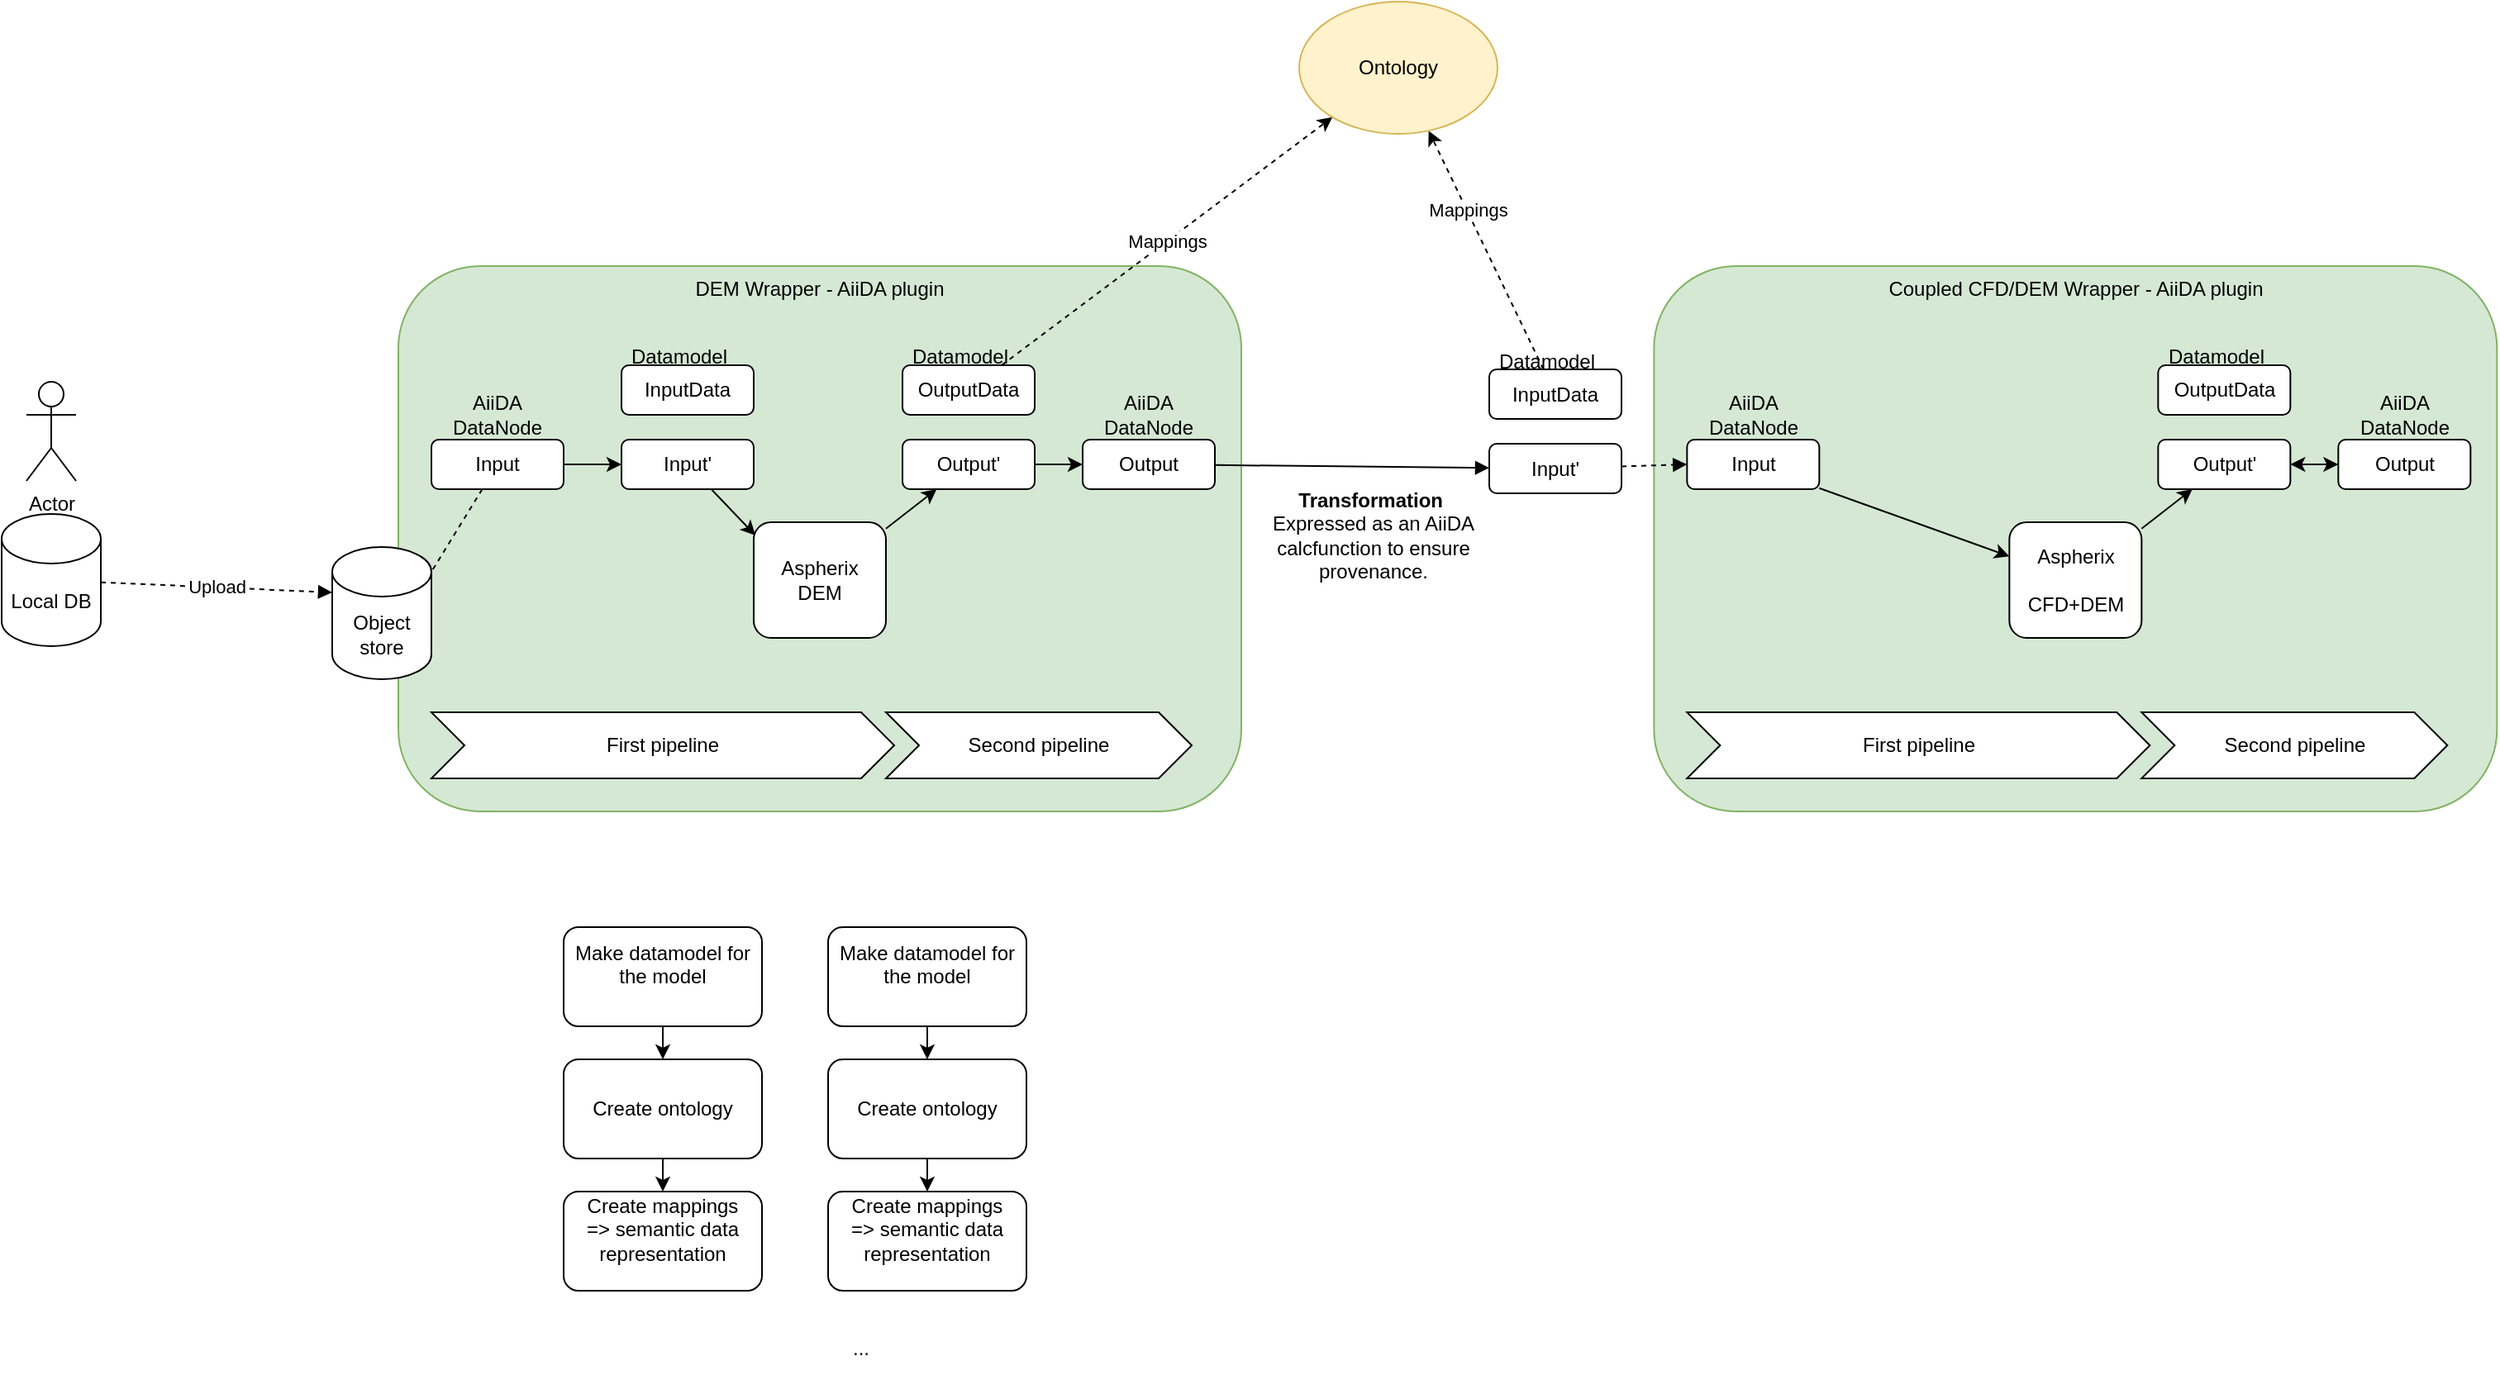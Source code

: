 <mxfile version="17.5.0" type="github">
  <diagram id="3JAUHohou9c2lIXwb6Gm" name="Page-1">
    <mxGraphModel dx="1609" dy="519" grid="1" gridSize="10" guides="1" tooltips="1" connect="1" arrows="1" fold="1" page="1" pageScale="1" pageWidth="827" pageHeight="1169" math="0" shadow="0">
      <root>
        <mxCell id="0" />
        <mxCell id="1" parent="0" />
        <mxCell id="UBEClrOXtqQS85tNALs3-4" value="DEM Wrapper - AiiDA plugin" style="rounded=1;whiteSpace=wrap;html=1;verticalAlign=top;fillColor=#d5e8d4;strokeColor=#82b366;" parent="1" vertex="1">
          <mxGeometry x="110" y="320" width="510" height="330" as="geometry" />
        </mxCell>
        <mxCell id="UBEClrOXtqQS85tNALs3-7" style="rounded=0;orthogonalLoop=1;jettySize=auto;html=1;entryX=0.013;entryY=0.114;entryDx=0;entryDy=0;entryPerimeter=0;" parent="1" source="UBEClrOXtqQS85tNALs3-5" target="UBEClrOXtqQS85tNALs3-6" edge="1">
          <mxGeometry relative="1" as="geometry" />
        </mxCell>
        <mxCell id="UBEClrOXtqQS85tNALs3-5" value="Input&#39;" style="rounded=1;whiteSpace=wrap;html=1;" parent="1" vertex="1">
          <mxGeometry x="245" y="425" width="80" height="30" as="geometry" />
        </mxCell>
        <mxCell id="UBEClrOXtqQS85tNALs3-11" style="edgeStyle=none;rounded=0;orthogonalLoop=1;jettySize=auto;html=1;" parent="1" source="UBEClrOXtqQS85tNALs3-6" target="UBEClrOXtqQS85tNALs3-9" edge="1">
          <mxGeometry relative="1" as="geometry" />
        </mxCell>
        <mxCell id="UBEClrOXtqQS85tNALs3-6" value="Aspherix&lt;br&gt;DEM" style="rounded=1;whiteSpace=wrap;html=1;" parent="1" vertex="1">
          <mxGeometry x="325" y="475" width="80" height="70" as="geometry" />
        </mxCell>
        <mxCell id="UBEClrOXtqQS85tNALs3-8" value="Datamodel" style="text;html=1;strokeColor=none;fillColor=none;align=center;verticalAlign=middle;whiteSpace=wrap;rounded=0;" parent="1" vertex="1">
          <mxGeometry x="250" y="360" width="60" height="30" as="geometry" />
        </mxCell>
        <mxCell id="UBEClrOXtqQS85tNALs3-16" style="edgeStyle=none;rounded=0;orthogonalLoop=1;jettySize=auto;html=1;entryX=0;entryY=0.5;entryDx=0;entryDy=0;startArrow=none;startFill=0;" parent="1" source="UBEClrOXtqQS85tNALs3-9" target="UBEClrOXtqQS85tNALs3-15" edge="1">
          <mxGeometry relative="1" as="geometry" />
        </mxCell>
        <mxCell id="UBEClrOXtqQS85tNALs3-9" value="Output&#39;" style="rounded=1;whiteSpace=wrap;html=1;" parent="1" vertex="1">
          <mxGeometry x="415" y="425" width="80" height="30" as="geometry" />
        </mxCell>
        <mxCell id="UBEClrOXtqQS85tNALs3-10" value="Datamodel" style="text;html=1;strokeColor=none;fillColor=none;align=center;verticalAlign=middle;whiteSpace=wrap;rounded=0;" parent="1" vertex="1">
          <mxGeometry x="420" y="360" width="60" height="30" as="geometry" />
        </mxCell>
        <mxCell id="UBEClrOXtqQS85tNALs3-12" value="InputData" style="rounded=1;whiteSpace=wrap;html=1;" parent="1" vertex="1">
          <mxGeometry x="245" y="380" width="80" height="30" as="geometry" />
        </mxCell>
        <mxCell id="qvWup1unoxQv84iyTY0M-2" value="Mappings" style="rounded=0;orthogonalLoop=1;jettySize=auto;html=1;dashed=1;" edge="1" parent="1" source="UBEClrOXtqQS85tNALs3-13" target="qvWup1unoxQv84iyTY0M-1">
          <mxGeometry relative="1" as="geometry" />
        </mxCell>
        <mxCell id="UBEClrOXtqQS85tNALs3-13" value="OutputData" style="rounded=1;whiteSpace=wrap;html=1;" parent="1" vertex="1">
          <mxGeometry x="415" y="380" width="80" height="30" as="geometry" />
        </mxCell>
        <mxCell id="N-FvrxHPBgMHmvB42TJ--35" style="edgeStyle=none;rounded=0;orthogonalLoop=1;jettySize=auto;html=1;startArrow=none;startFill=0;endArrow=block;endFill=1;" parent="1" source="UBEClrOXtqQS85tNALs3-15" target="N-FvrxHPBgMHmvB42TJ--32" edge="1">
          <mxGeometry relative="1" as="geometry">
            <mxPoint x="630" y="441.557" as="targetPoint" />
          </mxGeometry>
        </mxCell>
        <mxCell id="UBEClrOXtqQS85tNALs3-15" value="Output" style="rounded=1;whiteSpace=wrap;html=1;" parent="1" vertex="1">
          <mxGeometry x="524" y="425" width="80" height="30" as="geometry" />
        </mxCell>
        <mxCell id="UBEClrOXtqQS85tNALs3-17" value="AiiDA DataNode" style="text;html=1;strokeColor=none;fillColor=none;align=center;verticalAlign=middle;whiteSpace=wrap;rounded=0;" parent="1" vertex="1">
          <mxGeometry x="534" y="395" width="60" height="30" as="geometry" />
        </mxCell>
        <mxCell id="UBEClrOXtqQS85tNALs3-19" style="edgeStyle=none;rounded=0;orthogonalLoop=1;jettySize=auto;html=1;entryX=0;entryY=0.5;entryDx=0;entryDy=0;" parent="1" source="UBEClrOXtqQS85tNALs3-18" target="UBEClrOXtqQS85tNALs3-5" edge="1">
          <mxGeometry relative="1" as="geometry" />
        </mxCell>
        <mxCell id="N-FvrxHPBgMHmvB42TJ--2" style="rounded=0;orthogonalLoop=1;jettySize=auto;html=1;entryX=1;entryY=0;entryDx=0;entryDy=15;entryPerimeter=0;endArrow=none;endFill=0;dashed=1;" parent="1" source="UBEClrOXtqQS85tNALs3-18" target="N-FvrxHPBgMHmvB42TJ--1" edge="1">
          <mxGeometry relative="1" as="geometry" />
        </mxCell>
        <mxCell id="UBEClrOXtqQS85tNALs3-18" value="Input" style="rounded=1;whiteSpace=wrap;html=1;" parent="1" vertex="1">
          <mxGeometry x="130" y="425" width="80" height="30" as="geometry" />
        </mxCell>
        <mxCell id="UBEClrOXtqQS85tNALs3-20" value="AiiDA DataNode" style="text;html=1;strokeColor=none;fillColor=none;align=center;verticalAlign=middle;whiteSpace=wrap;rounded=0;" parent="1" vertex="1">
          <mxGeometry x="140" y="395" width="60" height="30" as="geometry" />
        </mxCell>
        <mxCell id="UBEClrOXtqQS85tNALs3-29" style="edgeStyle=none;rounded=0;orthogonalLoop=1;jettySize=auto;html=1;entryX=0.5;entryY=0;entryDx=0;entryDy=0;" parent="1" source="UBEClrOXtqQS85tNALs3-23" target="UBEClrOXtqQS85tNALs3-24" edge="1">
          <mxGeometry relative="1" as="geometry" />
        </mxCell>
        <mxCell id="UBEClrOXtqQS85tNALs3-23" value="Make datamodel for the model&lt;span style=&quot;color: rgba(0 , 0 , 0 , 0) ; font-family: monospace ; font-size: 0px&quot;&gt;%3CmxGraphModel%3E%3Croot%3E%3CmxCell%20id%3D%220%22%2F%3E%3CmxCell%20id%3D%221%22%20parent%3D%220%22%2F%3E%3CmxCell%20id%3D%222%22%20style%3D%22edgeStyle%3Dnone%3Brounded%3D0%3BorthogonalLoop%3D1%3BjettySize%3Dauto%3Bhtml%3D1%3BentryX%3D0.5%3BentryY%3D1%3BentryDx%3D0%3BentryDy%3D0%3B%22%20edge%3D%221%22%20parent%3D%221%22%3E%3CmxGeometry%20relative%3D%221%22%20as%3D%22geometry%22%3E%3CmxPoint%20x%3D%22455%22%20y%3D%22460%22%20as%3D%22sourcePoint%22%2F%3E%3CmxPoint%20x%3D%22455%22%20y%3D%22445%22%20as%3D%22targetPoint%22%2F%3E%3C%2FmxGeometry%3E%3C%2FmxCell%3E%3C%2Froot%3E%3C%2FmxGraphModel%3E&lt;/span&gt;&lt;br&gt;&lt;span style=&quot;color: rgba(0 , 0 , 0 , 0) ; font-family: monospace ; font-size: 0px&quot;&gt;%3CmxGraphModel%3E%3Croot%3E%3CmxCell%20id%3D%220%22%2F%3E%3CmxCell%20id%3D%221%22%20parent%3D%220%22%2F%3E%3CmxCell%20id%3D%222%22%20style%3D%22edgeStyle%3Dnone%3Brounded%3D0%3BorthogonalLoop%3D1%3BjettySize%3Dauto%3Bhtml%3D1%3BentryX%3D0.5%3BentryY%3D1%3BentryDx%3D0%3BentryDy%3D0%3B%22%20edge%3D%221%22%20parent%3D%221%22%3E%3CmxGeometry%20relative%3D%221%22%20as%3D%22geometry%22%3E%3CmxPoint%20x%3D%22455%22%20y%3D%22460%22%20as%3D%22sourcePoint%22%2F%3E%3CmxPoint%20x%3D%22455%22%20y%3D%22445%22%20as%3D%22targetPoint%22%2F%3E%3C%2FmxGeometry%3E%3C%2FmxCell%3E%3C%2Froot%3E%3C%2FmxGraphModel%3E&lt;/span&gt;" style="rounded=1;whiteSpace=wrap;html=1;" parent="1" vertex="1">
          <mxGeometry x="210" y="720" width="120" height="60" as="geometry" />
        </mxCell>
        <mxCell id="UBEClrOXtqQS85tNALs3-30" style="edgeStyle=none;rounded=0;orthogonalLoop=1;jettySize=auto;html=1;entryX=0.5;entryY=0;entryDx=0;entryDy=0;" parent="1" source="UBEClrOXtqQS85tNALs3-24" target="UBEClrOXtqQS85tNALs3-25" edge="1">
          <mxGeometry relative="1" as="geometry" />
        </mxCell>
        <mxCell id="UBEClrOXtqQS85tNALs3-24" value="Create ontology&lt;span style=&quot;color: rgba(0 , 0 , 0 , 0) ; font-family: monospace ; font-size: 0px&quot;&gt;%3CmxGraphModel%3E%3Croot%3E%3CmxCell%20id%3D%220%22%2F%3E%3CmxCell%20id%3D%221%22%20parent%3D%220%22%2F%3E%3CmxCell%20id%3D%222%22%20style%3D%22edgeStyle%3Dnone%3Brounded%3D0%3BorthogonalLoop%3D1%3BjettySize%3Dauto%3Bhtml%3D1%3BentryX%3D0.5%3BentryY%3D1%3BentryDx%3D0%3BentryDy%3D0%3B%22%20edge%3D%221%22%20parent%3D%221%22%3E%3CmxGeometry%20relative%3D%221%22%20as%3D%22geometry%22%3E%3CmxPoint%20x%3D%22455%22%20y%3D%22460%22%20as%3D%22sourcePoint%22%2F%3E%3CmxPoint%20x%3D%22455%22%20y%3D%22445%22%20as%3D%22targetPoint%22%2F%3E%3C%2FmxGeometry%3E%3C%2FmxCell%3E%3C%2Froot%3E%3C%2FmxGraphModel%3E&lt;/span&gt;" style="rounded=1;whiteSpace=wrap;html=1;" parent="1" vertex="1">
          <mxGeometry x="210" y="800" width="120" height="60" as="geometry" />
        </mxCell>
        <mxCell id="UBEClrOXtqQS85tNALs3-25" value="Create mappings&lt;br&gt;=&amp;gt; semantic data representation&lt;br&gt;&lt;span style=&quot;color: rgba(0 , 0 , 0 , 0) ; font-family: monospace ; font-size: 0px&quot;&gt;=&amp;gt;%3CmxGraphModel%3E%3Croot%3E%3CmxCell%20id%3D%220%22%2F%3E%3CmxCell%20id%3D%221%22%20parent%3D%220%22%2F%3E%3CmxCell%20id%3D%222%22%20style%3D%22edgeStyle%3Dnone%3Brounded%3D0%3BorthogonalLoop%3D1%3BjettySize%3Dauto%3Bhtml%3D1%3BentryX%3D0.5%3BentryY%3D1%3BentryDx%3D0%3BentryDy%3D0%3B%22%20edge%3D%221%22%20parent%3D%221%22%3E%3CmxGeometry%20relative%3D%221%22%20as%3D%22geometry%22%3E%3CmxPoint%20x%3D%22455%22%20y%3D%22460%22%20as%3D%22sourcePoint%22%2F%3E%3CmxPoint%20x%3D%22455%22%20y%3D%22445%22%20as%3D%22targetPoint%22%2F%3E%3C%2FmxGeometry%3E%3C%2FmxCell%3E%3C%2Froot%3E%3C%2FmxGraphModel%3E&lt;/span&gt;" style="rounded=1;whiteSpace=wrap;html=1;" parent="1" vertex="1">
          <mxGeometry x="210" y="880" width="120" height="60" as="geometry" />
        </mxCell>
        <mxCell id="UBEClrOXtqQS85tNALs3-31" style="edgeStyle=none;rounded=0;orthogonalLoop=1;jettySize=auto;html=1;" parent="1" source="UBEClrOXtqQS85tNALs3-26" target="UBEClrOXtqQS85tNALs3-27" edge="1">
          <mxGeometry relative="1" as="geometry" />
        </mxCell>
        <mxCell id="UBEClrOXtqQS85tNALs3-26" value="Make datamodel for the model&lt;span style=&quot;color: rgba(0 , 0 , 0 , 0) ; font-family: monospace ; font-size: 0px&quot;&gt;%3CmxGraphModel%3E%3Croot%3E%3CmxCell%20id%3D%220%22%2F%3E%3CmxCell%20id%3D%221%22%20parent%3D%220%22%2F%3E%3CmxCell%20id%3D%222%22%20style%3D%22edgeStyle%3Dnone%3Brounded%3D0%3BorthogonalLoop%3D1%3BjettySize%3Dauto%3Bhtml%3D1%3BentryX%3D0.5%3BentryY%3D1%3BentryDx%3D0%3BentryDy%3D0%3B%22%20edge%3D%221%22%20parent%3D%221%22%3E%3CmxGeometry%20relative%3D%221%22%20as%3D%22geometry%22%3E%3CmxPoint%20x%3D%22455%22%20y%3D%22460%22%20as%3D%22sourcePoint%22%2F%3E%3CmxPoint%20x%3D%22455%22%20y%3D%22445%22%20as%3D%22targetPoint%22%2F%3E%3C%2FmxGeometry%3E%3C%2FmxCell%3E%3C%2Froot%3E%3C%2FmxGraphModel%3E&lt;/span&gt;&lt;br&gt;&lt;span style=&quot;color: rgba(0 , 0 , 0 , 0) ; font-family: monospace ; font-size: 0px&quot;&gt;%3CmxGraphModel%3E%3Croot%3E%3CmxCell%20id%3D%220%22%2F%3E%3CmxCell%20id%3D%221%22%20parent%3D%220%22%2F%3E%3CmxCell%20id%3D%222%22%20style%3D%22edgeStyle%3Dnone%3Brounded%3D0%3BorthogonalLoop%3D1%3BjettySize%3Dauto%3Bhtml%3D1%3BentryX%3D0.5%3BentryY%3D1%3BentryDx%3D0%3BentryDy%3D0%3B%22%20edge%3D%221%22%20parent%3D%221%22%3E%3CmxGeometry%20relative%3D%221%22%20as%3D%22geometry%22%3E%3CmxPoint%20x%3D%22455%22%20y%3D%22460%22%20as%3D%22sourcePoint%22%2F%3E%3CmxPoint%20x%3D%22455%22%20y%3D%22445%22%20as%3D%22targetPoint%22%2F%3E%3C%2FmxGeometry%3E%3C%2FmxCell%3E%3C%2Froot%3E%3C%2FmxGraphModel%3E&lt;/span&gt;" style="rounded=1;whiteSpace=wrap;html=1;" parent="1" vertex="1">
          <mxGeometry x="370" y="720" width="120" height="60" as="geometry" />
        </mxCell>
        <mxCell id="UBEClrOXtqQS85tNALs3-32" style="edgeStyle=none;rounded=0;orthogonalLoop=1;jettySize=auto;html=1;" parent="1" source="UBEClrOXtqQS85tNALs3-27" target="UBEClrOXtqQS85tNALs3-28" edge="1">
          <mxGeometry relative="1" as="geometry" />
        </mxCell>
        <mxCell id="UBEClrOXtqQS85tNALs3-27" value="Create ontology&lt;span style=&quot;color: rgba(0 , 0 , 0 , 0) ; font-family: monospace ; font-size: 0px&quot;&gt;%3CmxGraphModel%3E%3Croot%3E%3CmxCell%20id%3D%220%22%2F%3E%3CmxCell%20id%3D%221%22%20parent%3D%220%22%2F%3E%3CmxCell%20id%3D%222%22%20style%3D%22edgeStyle%3Dnone%3Brounded%3D0%3BorthogonalLoop%3D1%3BjettySize%3Dauto%3Bhtml%3D1%3BentryX%3D0.5%3BentryY%3D1%3BentryDx%3D0%3BentryDy%3D0%3B%22%20edge%3D%221%22%20parent%3D%221%22%3E%3CmxGeometry%20relative%3D%221%22%20as%3D%22geometry%22%3E%3CmxPoint%20x%3D%22455%22%20y%3D%22460%22%20as%3D%22sourcePoint%22%2F%3E%3CmxPoint%20x%3D%22455%22%20y%3D%22445%22%20as%3D%22targetPoint%22%2F%3E%3C%2FmxGeometry%3E%3C%2FmxCell%3E%3C%2Froot%3E%3C%2FmxGraphModel%3E&lt;/span&gt;" style="rounded=1;whiteSpace=wrap;html=1;" parent="1" vertex="1">
          <mxGeometry x="370" y="800" width="120" height="60" as="geometry" />
        </mxCell>
        <mxCell id="UBEClrOXtqQS85tNALs3-28" value="Create mappings&lt;br&gt;=&amp;gt; semantic data representation&lt;br&gt;&lt;span style=&quot;color: rgba(0 , 0 , 0 , 0) ; font-family: monospace ; font-size: 0px&quot;&gt;=&amp;gt;%3CmxGraphModel%3E%3Croot%3E%3CmxCell%20id%3D%220%22%2F%3E%3CmxCell%20id%3D%221%22%20parent%3D%220%22%2F%3E%3CmxCell%20id%3D%222%22%20style%3D%22edgeStyle%3Dnone%3Brounded%3D0%3BorthogonalLoop%3D1%3BjettySize%3Dauto%3Bhtml%3D1%3BentryX%3D0.5%3BentryY%3D1%3BentryDx%3D0%3BentryDy%3D0%3B%22%20edge%3D%221%22%20parent%3D%221%22%3E%3CmxGeometry%20relative%3D%221%22%20as%3D%22geometry%22%3E%3CmxPoint%20x%3D%22455%22%20y%3D%22460%22%20as%3D%22sourcePoint%22%2F%3E%3CmxPoint%20x%3D%22455%22%20y%3D%22445%22%20as%3D%22targetPoint%22%2F%3E%3C%2FmxGeometry%3E%3C%2FmxCell%3E%3C%2Froot%3E%3C%2FmxGraphModel%3E&lt;/span&gt;" style="rounded=1;whiteSpace=wrap;html=1;" parent="1" vertex="1">
          <mxGeometry x="370" y="880" width="120" height="60" as="geometry" />
        </mxCell>
        <mxCell id="UBEClrOXtqQS85tNALs3-33" value="..." style="text;html=1;strokeColor=none;fillColor=none;align=center;verticalAlign=middle;whiteSpace=wrap;rounded=0;" parent="1" vertex="1">
          <mxGeometry x="360" y="960" width="60" height="30" as="geometry" />
        </mxCell>
        <mxCell id="UBEClrOXtqQS85tNALs3-35" value="First pipeline" style="shape=step;perimeter=stepPerimeter;whiteSpace=wrap;html=1;fixedSize=1;" parent="1" vertex="1">
          <mxGeometry x="130" y="590" width="280" height="40" as="geometry" />
        </mxCell>
        <mxCell id="UBEClrOXtqQS85tNALs3-36" value="Second pipeline" style="shape=step;perimeter=stepPerimeter;whiteSpace=wrap;html=1;fixedSize=1;" parent="1" vertex="1">
          <mxGeometry x="405" y="590" width="185" height="40" as="geometry" />
        </mxCell>
        <mxCell id="N-FvrxHPBgMHmvB42TJ--1" value="Object store" style="shape=cylinder3;whiteSpace=wrap;html=1;boundedLbl=1;backgroundOutline=1;size=15;" parent="1" vertex="1">
          <mxGeometry x="70" y="490" width="60" height="80" as="geometry" />
        </mxCell>
        <mxCell id="N-FvrxHPBgMHmvB42TJ--6" value="Upload" style="edgeStyle=none;rounded=0;orthogonalLoop=1;jettySize=auto;html=1;entryX=0;entryY=0;entryDx=0;entryDy=27.5;entryPerimeter=0;dashed=1;endArrow=block;endFill=1;" parent="1" source="N-FvrxHPBgMHmvB42TJ--4" target="N-FvrxHPBgMHmvB42TJ--1" edge="1">
          <mxGeometry relative="1" as="geometry" />
        </mxCell>
        <mxCell id="N-FvrxHPBgMHmvB42TJ--4" value="Local DB" style="shape=cylinder3;whiteSpace=wrap;html=1;boundedLbl=1;backgroundOutline=1;size=15;" parent="1" vertex="1">
          <mxGeometry x="-130" y="470" width="60" height="80" as="geometry" />
        </mxCell>
        <mxCell id="N-FvrxHPBgMHmvB42TJ--5" value="Actor" style="shape=umlActor;verticalLabelPosition=bottom;verticalAlign=top;html=1;outlineConnect=0;" parent="1" vertex="1">
          <mxGeometry x="-115" y="390" width="30" height="60" as="geometry" />
        </mxCell>
        <mxCell id="N-FvrxHPBgMHmvB42TJ--7" value="Coupled CFD/DEM Wrapper - AiiDA plugin" style="rounded=1;whiteSpace=wrap;html=1;verticalAlign=top;fillColor=#d5e8d4;strokeColor=#82b366;" parent="1" vertex="1">
          <mxGeometry x="869.67" y="320" width="510" height="330" as="geometry" />
        </mxCell>
        <mxCell id="N-FvrxHPBgMHmvB42TJ--11" style="edgeStyle=none;rounded=0;orthogonalLoop=1;jettySize=auto;html=1;" parent="1" source="N-FvrxHPBgMHmvB42TJ--12" target="N-FvrxHPBgMHmvB42TJ--15" edge="1">
          <mxGeometry relative="1" as="geometry" />
        </mxCell>
        <mxCell id="N-FvrxHPBgMHmvB42TJ--12" value="Aspherix&lt;br&gt;&lt;br&gt;CFD+DEM" style="rounded=1;whiteSpace=wrap;html=1;" parent="1" vertex="1">
          <mxGeometry x="1084.67" y="475" width="80" height="70" as="geometry" />
        </mxCell>
        <mxCell id="N-FvrxHPBgMHmvB42TJ--14" style="edgeStyle=none;rounded=0;orthogonalLoop=1;jettySize=auto;html=1;entryX=0;entryY=0.5;entryDx=0;entryDy=0;startArrow=classic;startFill=1;" parent="1" source="N-FvrxHPBgMHmvB42TJ--15" target="N-FvrxHPBgMHmvB42TJ--19" edge="1">
          <mxGeometry relative="1" as="geometry" />
        </mxCell>
        <mxCell id="N-FvrxHPBgMHmvB42TJ--15" value="Output&#39;" style="rounded=1;whiteSpace=wrap;html=1;" parent="1" vertex="1">
          <mxGeometry x="1174.67" y="425" width="80" height="30" as="geometry" />
        </mxCell>
        <mxCell id="N-FvrxHPBgMHmvB42TJ--16" value="Datamodel" style="text;html=1;strokeColor=none;fillColor=none;align=center;verticalAlign=middle;whiteSpace=wrap;rounded=0;" parent="1" vertex="1">
          <mxGeometry x="1179.67" y="360" width="60" height="30" as="geometry" />
        </mxCell>
        <mxCell id="N-FvrxHPBgMHmvB42TJ--18" value="OutputData" style="rounded=1;whiteSpace=wrap;html=1;" parent="1" vertex="1">
          <mxGeometry x="1174.67" y="380" width="80" height="30" as="geometry" />
        </mxCell>
        <mxCell id="N-FvrxHPBgMHmvB42TJ--19" value="Output" style="rounded=1;whiteSpace=wrap;html=1;" parent="1" vertex="1">
          <mxGeometry x="1283.67" y="425" width="80" height="30" as="geometry" />
        </mxCell>
        <mxCell id="N-FvrxHPBgMHmvB42TJ--20" value="AiiDA DataNode" style="text;html=1;strokeColor=none;fillColor=none;align=center;verticalAlign=middle;whiteSpace=wrap;rounded=0;" parent="1" vertex="1">
          <mxGeometry x="1293.67" y="395" width="60" height="30" as="geometry" />
        </mxCell>
        <mxCell id="N-FvrxHPBgMHmvB42TJ--21" style="edgeStyle=none;rounded=0;orthogonalLoop=1;jettySize=auto;html=1;" parent="1" source="N-FvrxHPBgMHmvB42TJ--23" target="N-FvrxHPBgMHmvB42TJ--12" edge="1">
          <mxGeometry relative="1" as="geometry">
            <mxPoint x="1004.67" y="440" as="targetPoint" />
          </mxGeometry>
        </mxCell>
        <mxCell id="N-FvrxHPBgMHmvB42TJ--23" value="Input" style="rounded=1;whiteSpace=wrap;html=1;" parent="1" vertex="1">
          <mxGeometry x="889.67" y="425" width="80" height="30" as="geometry" />
        </mxCell>
        <mxCell id="N-FvrxHPBgMHmvB42TJ--24" value="AiiDA DataNode" style="text;html=1;strokeColor=none;fillColor=none;align=center;verticalAlign=middle;whiteSpace=wrap;rounded=0;" parent="1" vertex="1">
          <mxGeometry x="899.67" y="395" width="60" height="30" as="geometry" />
        </mxCell>
        <mxCell id="N-FvrxHPBgMHmvB42TJ--25" value="First pipeline" style="shape=step;perimeter=stepPerimeter;whiteSpace=wrap;html=1;fixedSize=1;" parent="1" vertex="1">
          <mxGeometry x="889.67" y="590" width="280" height="40" as="geometry" />
        </mxCell>
        <mxCell id="N-FvrxHPBgMHmvB42TJ--26" value="Second pipeline" style="shape=step;perimeter=stepPerimeter;whiteSpace=wrap;html=1;fixedSize=1;" parent="1" vertex="1">
          <mxGeometry x="1164.67" y="590" width="185" height="40" as="geometry" />
        </mxCell>
        <mxCell id="N-FvrxHPBgMHmvB42TJ--37" style="edgeStyle=none;rounded=0;orthogonalLoop=1;jettySize=auto;html=1;entryX=0;entryY=0.5;entryDx=0;entryDy=0;dashed=1;startArrow=none;startFill=0;endArrow=block;endFill=1;" parent="1" source="N-FvrxHPBgMHmvB42TJ--32" target="N-FvrxHPBgMHmvB42TJ--23" edge="1">
          <mxGeometry relative="1" as="geometry" />
        </mxCell>
        <mxCell id="N-FvrxHPBgMHmvB42TJ--32" value="Input&#39;" style="rounded=1;whiteSpace=wrap;html=1;" parent="1" vertex="1">
          <mxGeometry x="770" y="427.5" width="80" height="30" as="geometry" />
        </mxCell>
        <mxCell id="N-FvrxHPBgMHmvB42TJ--33" value="Datamodel" style="text;html=1;strokeColor=none;fillColor=none;align=center;verticalAlign=middle;whiteSpace=wrap;rounded=0;" parent="1" vertex="1">
          <mxGeometry x="775" y="362.5" width="60" height="30" as="geometry" />
        </mxCell>
        <mxCell id="qvWup1unoxQv84iyTY0M-3" style="edgeStyle=none;rounded=0;orthogonalLoop=1;jettySize=auto;html=1;dashed=1;" edge="1" parent="1" source="N-FvrxHPBgMHmvB42TJ--34" target="qvWup1unoxQv84iyTY0M-1">
          <mxGeometry relative="1" as="geometry" />
        </mxCell>
        <mxCell id="qvWup1unoxQv84iyTY0M-4" value="Mappings" style="edgeLabel;html=1;align=center;verticalAlign=middle;resizable=0;points=[];" vertex="1" connectable="0" parent="qvWup1unoxQv84iyTY0M-3">
          <mxGeometry x="0.338" relative="1" as="geometry">
            <mxPoint as="offset" />
          </mxGeometry>
        </mxCell>
        <mxCell id="N-FvrxHPBgMHmvB42TJ--34" value="InputData" style="rounded=1;whiteSpace=wrap;html=1;" parent="1" vertex="1">
          <mxGeometry x="770" y="382.5" width="80" height="30" as="geometry" />
        </mxCell>
        <mxCell id="N-FvrxHPBgMHmvB42TJ--39" value="&lt;b&gt;Transformation&amp;nbsp;&lt;br&gt;&lt;/b&gt;Expressed as an AiiDA calcfunction to ensure provenance." style="text;html=1;strokeColor=none;fillColor=none;align=center;verticalAlign=middle;whiteSpace=wrap;rounded=0;" parent="1" vertex="1">
          <mxGeometry x="610" y="450" width="180" height="65" as="geometry" />
        </mxCell>
        <mxCell id="qvWup1unoxQv84iyTY0M-1" value="Ontology" style="ellipse;whiteSpace=wrap;html=1;fillColor=#fff2cc;strokeColor=#d6b656;" vertex="1" parent="1">
          <mxGeometry x="655" y="160" width="120" height="80" as="geometry" />
        </mxCell>
      </root>
    </mxGraphModel>
  </diagram>
</mxfile>
